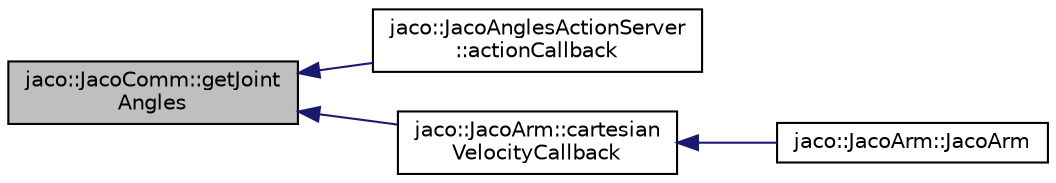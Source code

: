 digraph "jaco::JacoComm::getJointAngles"
{
  edge [fontname="Helvetica",fontsize="10",labelfontname="Helvetica",labelfontsize="10"];
  node [fontname="Helvetica",fontsize="10",shape=record];
  rankdir="LR";
  Node1 [label="jaco::JacoComm::getJoint\lAngles",height=0.2,width=0.4,color="black", fillcolor="grey75", style="filled", fontcolor="black"];
  Node1 -> Node2 [dir="back",color="midnightblue",fontsize="10",style="solid"];
  Node2 [label="jaco::JacoAnglesActionServer\l::actionCallback",height=0.2,width=0.4,color="black", fillcolor="white", style="filled",URL="$classjaco_1_1_jaco_angles_action_server.html#a3a3da8fd412f2311534246d2287a5b90"];
  Node1 -> Node3 [dir="back",color="midnightblue",fontsize="10",style="solid"];
  Node3 [label="jaco::JacoArm::cartesian\lVelocityCallback",height=0.2,width=0.4,color="black", fillcolor="white", style="filled",URL="$classjaco_1_1_jaco_arm.html#a091f2eaffef84362f69e3b49482982db"];
  Node3 -> Node4 [dir="back",color="midnightblue",fontsize="10",style="solid"];
  Node4 [label="jaco::JacoArm::JacoArm",height=0.2,width=0.4,color="black", fillcolor="white", style="filled",URL="$classjaco_1_1_jaco_arm.html#ab29d25cb3b4bafdc523cbe271c801681"];
}
